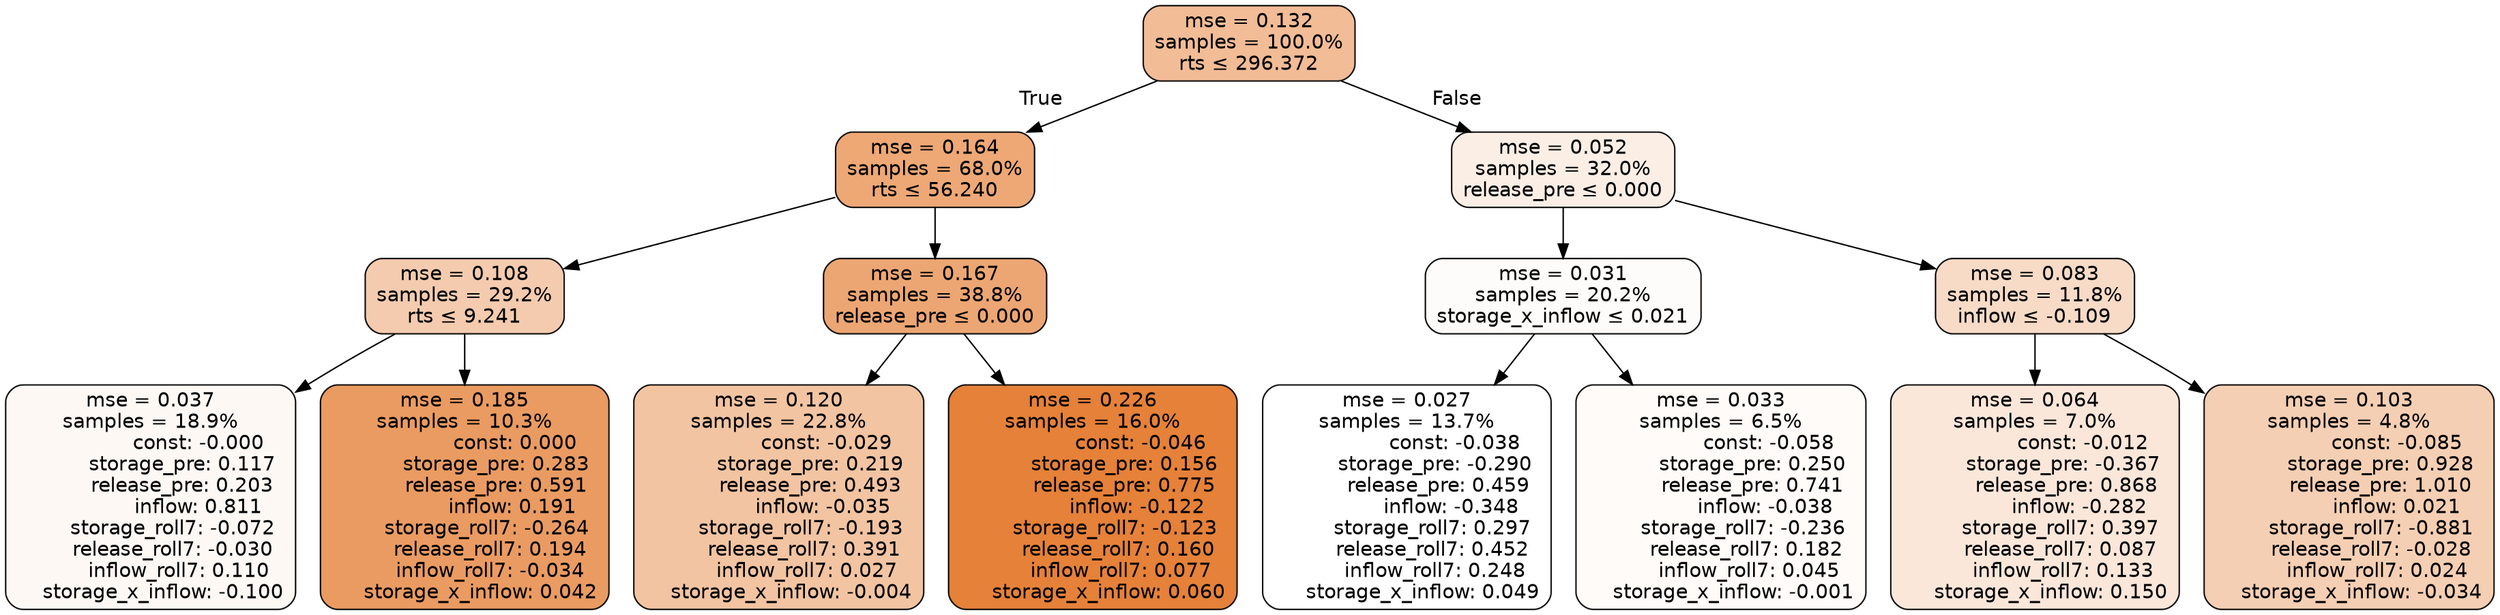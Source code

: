 digraph tree {
bgcolor="transparent"
node [shape=rectangle, style="filled, rounded", color="black", fontname=helvetica] ;
edge [fontname=helvetica] ;
	"0" [label="mse = 0.132
samples = 100.0%
rts &le; 296.372", fillcolor="#f1bc96"]
	"1" [label="mse = 0.164
samples = 68.0%
rts &le; 56.240", fillcolor="#eda876"]
	"2" [label="mse = 0.108
samples = 29.2%
rts &le; 9.241", fillcolor="#f4cbae"]
	"3" [label="mse = 0.037
samples = 18.9%
               const: -0.000
          storage_pre: 0.117
          release_pre: 0.203
               inflow: 0.811
       storage_roll7: -0.072
       release_roll7: -0.030
         inflow_roll7: 0.110
    storage_x_inflow: -0.100", fillcolor="#fdf8f4"]
	"4" [label="mse = 0.185
samples = 10.3%
                const: 0.000
          storage_pre: 0.283
          release_pre: 0.591
               inflow: 0.191
       storage_roll7: -0.264
        release_roll7: 0.194
        inflow_roll7: -0.034
     storage_x_inflow: 0.042", fillcolor="#ea9b62"]
	"5" [label="mse = 0.167
samples = 38.8%
release_pre &le; 0.000", fillcolor="#eca673"]
	"6" [label="mse = 0.120
samples = 22.8%
               const: -0.029
          storage_pre: 0.219
          release_pre: 0.493
              inflow: -0.035
       storage_roll7: -0.193
        release_roll7: 0.391
         inflow_roll7: 0.027
    storage_x_inflow: -0.004", fillcolor="#f2c4a2"]
	"7" [label="mse = 0.226
samples = 16.0%
               const: -0.046
          storage_pre: 0.156
          release_pre: 0.775
              inflow: -0.122
       storage_roll7: -0.123
        release_roll7: 0.160
         inflow_roll7: 0.077
     storage_x_inflow: 0.060", fillcolor="#e58139"]
	"8" [label="mse = 0.052
samples = 32.0%
release_pre &le; 0.000", fillcolor="#fbeee5"]
	"9" [label="mse = 0.031
samples = 20.2%
storage_x_inflow &le; 0.021", fillcolor="#fefcfa"]
	"10" [label="mse = 0.027
samples = 13.7%
               const: -0.038
         storage_pre: -0.290
          release_pre: 0.459
              inflow: -0.348
        storage_roll7: 0.297
        release_roll7: 0.452
         inflow_roll7: 0.248
     storage_x_inflow: 0.049", fillcolor="#ffffff"]
	"11" [label="mse = 0.033
samples = 6.5%
               const: -0.058
          storage_pre: 0.250
          release_pre: 0.741
              inflow: -0.038
       storage_roll7: -0.236
        release_roll7: 0.182
         inflow_roll7: 0.045
    storage_x_inflow: -0.001", fillcolor="#fefbf8"]
	"12" [label="mse = 0.083
samples = 11.8%
inflow &le; -0.109", fillcolor="#f7dbc7"]
	"13" [label="mse = 0.064
samples = 7.0%
               const: -0.012
         storage_pre: -0.367
          release_pre: 0.868
              inflow: -0.282
        storage_roll7: 0.397
        release_roll7: 0.087
         inflow_roll7: 0.133
     storage_x_inflow: 0.150", fillcolor="#fae7da"]
	"14" [label="mse = 0.103
samples = 4.8%
               const: -0.085
          storage_pre: 0.928
          release_pre: 1.010
               inflow: 0.021
       storage_roll7: -0.881
       release_roll7: -0.028
         inflow_roll7: 0.024
    storage_x_inflow: -0.034", fillcolor="#f5cfb3"]

	"0" -> "1" [labeldistance=2.5, labelangle=45, headlabel="True"]
	"1" -> "2"
	"2" -> "3"
	"2" -> "4"
	"1" -> "5"
	"5" -> "6"
	"5" -> "7"
	"0" -> "8" [labeldistance=2.5, labelangle=-45, headlabel="False"]
	"8" -> "9"
	"9" -> "10"
	"9" -> "11"
	"8" -> "12"
	"12" -> "13"
	"12" -> "14"
}